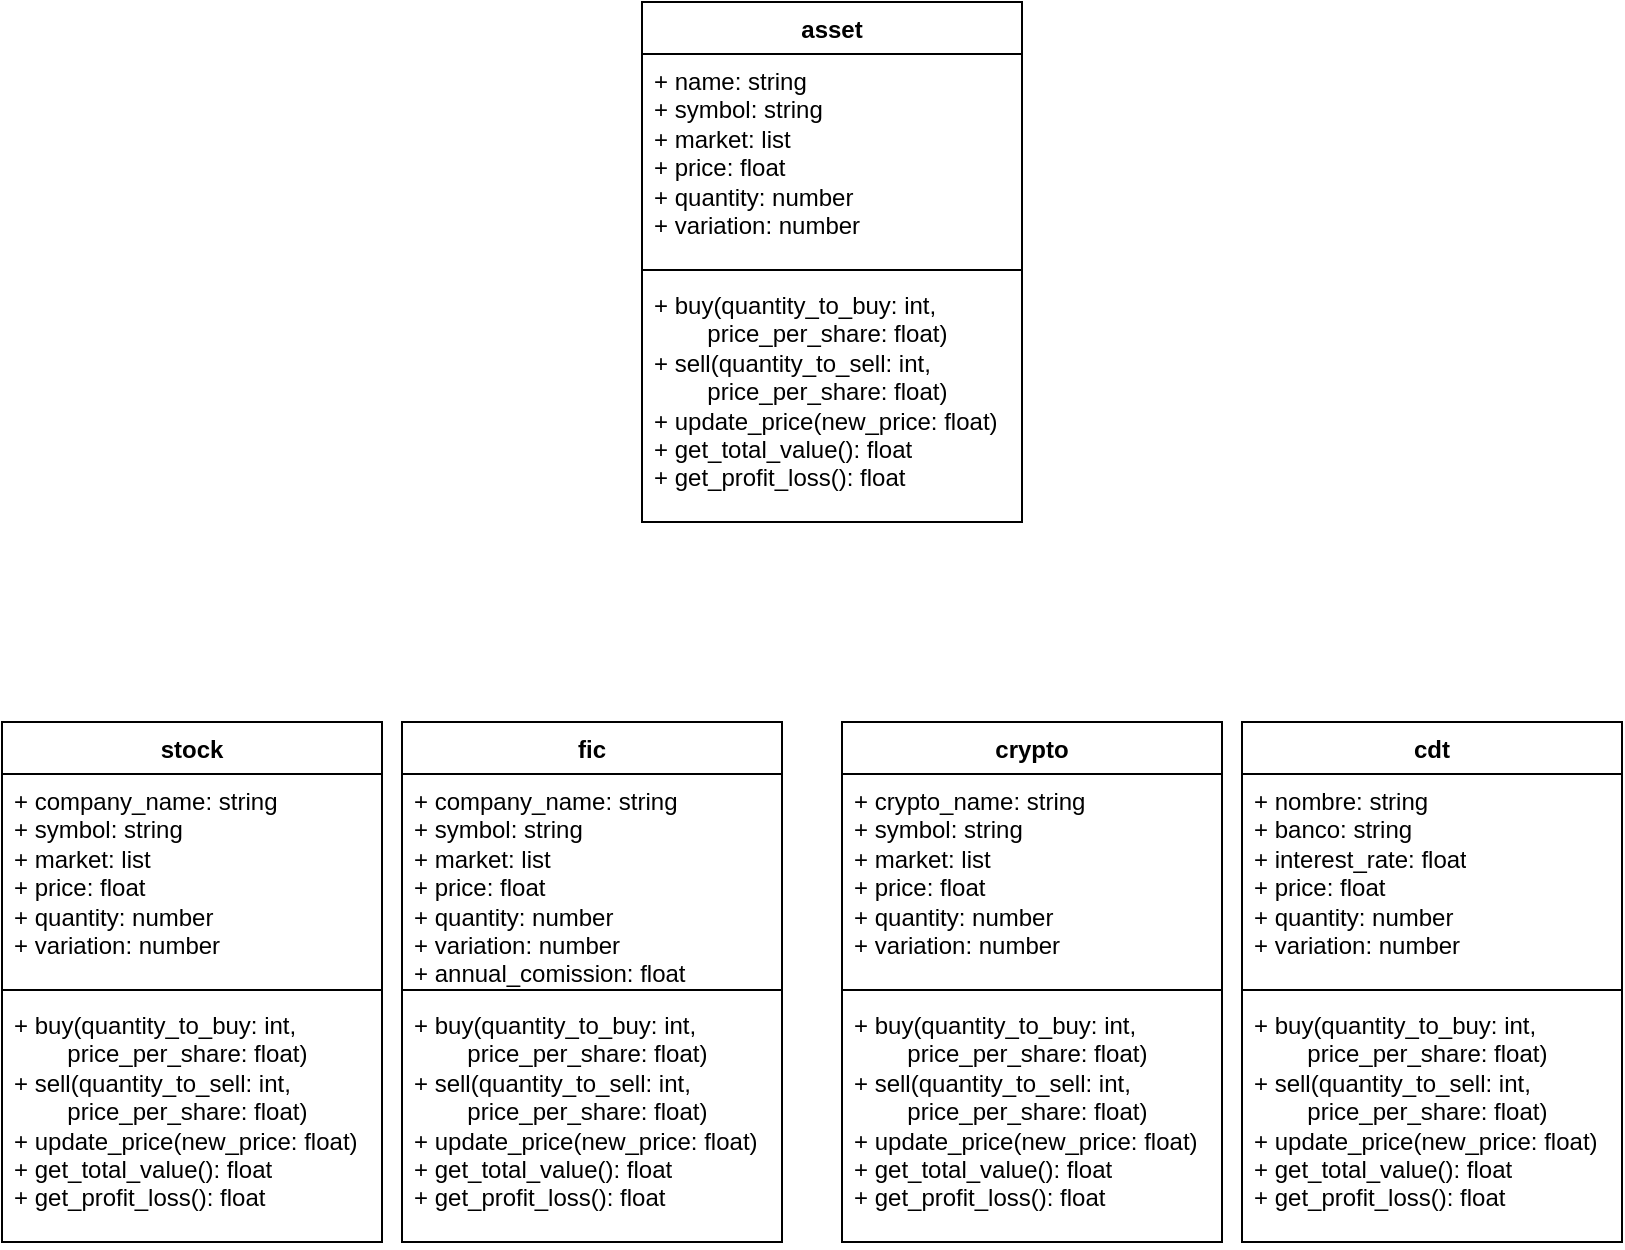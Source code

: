 <mxfile version="24.2.5" type="device">
  <diagram name="Page-1" id="6ASWUJbFvLEGHsiecVGE">
    <mxGraphModel dx="1434" dy="870" grid="1" gridSize="10" guides="1" tooltips="1" connect="1" arrows="1" fold="1" page="1" pageScale="1" pageWidth="850" pageHeight="1100" math="0" shadow="0">
      <root>
        <mxCell id="0" />
        <mxCell id="1" parent="0" />
        <mxCell id="mlgFgm3ZJo_Xt7AmdiC_-1" value="asset" style="swimlane;fontStyle=1;align=center;verticalAlign=top;childLayout=stackLayout;horizontal=1;startSize=26;horizontalStack=0;resizeParent=1;resizeParentMax=0;resizeLast=0;collapsible=1;marginBottom=0;whiteSpace=wrap;html=1;" vertex="1" parent="1">
          <mxGeometry x="340" y="80" width="190" height="260" as="geometry" />
        </mxCell>
        <mxCell id="mlgFgm3ZJo_Xt7AmdiC_-2" value="+ name: string&lt;div&gt;+ symbol: string&lt;/div&gt;&lt;div&gt;+ market: list&lt;/div&gt;&lt;div&gt;+ price: float&lt;/div&gt;&lt;div&gt;+ quantity: number&lt;/div&gt;&lt;div&gt;+ variation: number&lt;/div&gt;" style="text;strokeColor=none;fillColor=none;align=left;verticalAlign=top;spacingLeft=4;spacingRight=4;overflow=hidden;rotatable=0;points=[[0,0.5],[1,0.5]];portConstraint=eastwest;whiteSpace=wrap;html=1;" vertex="1" parent="mlgFgm3ZJo_Xt7AmdiC_-1">
          <mxGeometry y="26" width="190" height="104" as="geometry" />
        </mxCell>
        <mxCell id="mlgFgm3ZJo_Xt7AmdiC_-3" value="" style="line;strokeWidth=1;fillColor=none;align=left;verticalAlign=middle;spacingTop=-1;spacingLeft=3;spacingRight=3;rotatable=0;labelPosition=right;points=[];portConstraint=eastwest;strokeColor=inherit;" vertex="1" parent="mlgFgm3ZJo_Xt7AmdiC_-1">
          <mxGeometry y="130" width="190" height="8" as="geometry" />
        </mxCell>
        <mxCell id="mlgFgm3ZJo_Xt7AmdiC_-4" value="+ buy(quantity_to_buy: int,&lt;div&gt;&lt;span style=&quot;white-space: pre;&quot;&gt;&#x9;&lt;/span&gt;price_per_share: float)&lt;/div&gt;&lt;div&gt;+ sell(quantity_to_sell: int,&lt;/div&gt;&lt;div&gt;&lt;span style=&quot;white-space: pre;&quot;&gt;&#x9;&lt;/span&gt;price_per_share: float)&lt;/div&gt;&lt;div&gt;+ update_price(new_price: float)&lt;/div&gt;&lt;div&gt;+ get_total_value(): float&lt;/div&gt;&lt;div&gt;+ get_profit_loss(): float&lt;br&gt;&lt;div&gt;&lt;span style=&quot;white-space: pre;&quot;&gt;&#x9;&lt;/span&gt;&lt;br&gt;&lt;/div&gt;&lt;/div&gt;" style="text;strokeColor=none;fillColor=none;align=left;verticalAlign=top;spacingLeft=4;spacingRight=4;overflow=hidden;rotatable=0;points=[[0,0.5],[1,0.5]];portConstraint=eastwest;whiteSpace=wrap;html=1;" vertex="1" parent="mlgFgm3ZJo_Xt7AmdiC_-1">
          <mxGeometry y="138" width="190" height="122" as="geometry" />
        </mxCell>
        <mxCell id="mlgFgm3ZJo_Xt7AmdiC_-5" value="stock" style="swimlane;fontStyle=1;align=center;verticalAlign=top;childLayout=stackLayout;horizontal=1;startSize=26;horizontalStack=0;resizeParent=1;resizeParentMax=0;resizeLast=0;collapsible=1;marginBottom=0;whiteSpace=wrap;html=1;" vertex="1" parent="1">
          <mxGeometry x="20" y="440" width="190" height="260" as="geometry" />
        </mxCell>
        <mxCell id="mlgFgm3ZJo_Xt7AmdiC_-6" value="+ company_name: string&lt;div&gt;+ symbol: string&lt;/div&gt;&lt;div&gt;+ market: list&lt;/div&gt;&lt;div&gt;+ price: float&lt;/div&gt;&lt;div&gt;+ quantity: number&lt;/div&gt;&lt;div&gt;+ variation: number&lt;/div&gt;" style="text;strokeColor=none;fillColor=none;align=left;verticalAlign=top;spacingLeft=4;spacingRight=4;overflow=hidden;rotatable=0;points=[[0,0.5],[1,0.5]];portConstraint=eastwest;whiteSpace=wrap;html=1;" vertex="1" parent="mlgFgm3ZJo_Xt7AmdiC_-5">
          <mxGeometry y="26" width="190" height="104" as="geometry" />
        </mxCell>
        <mxCell id="mlgFgm3ZJo_Xt7AmdiC_-7" value="" style="line;strokeWidth=1;fillColor=none;align=left;verticalAlign=middle;spacingTop=-1;spacingLeft=3;spacingRight=3;rotatable=0;labelPosition=right;points=[];portConstraint=eastwest;strokeColor=inherit;" vertex="1" parent="mlgFgm3ZJo_Xt7AmdiC_-5">
          <mxGeometry y="130" width="190" height="8" as="geometry" />
        </mxCell>
        <mxCell id="mlgFgm3ZJo_Xt7AmdiC_-8" value="+ buy(quantity_to_buy: int,&lt;div&gt;&lt;span style=&quot;white-space: pre;&quot;&gt;&#x9;&lt;/span&gt;price_per_share: float)&lt;/div&gt;&lt;div&gt;+ sell(quantity_to_sell: int,&lt;/div&gt;&lt;div&gt;&lt;span style=&quot;white-space: pre;&quot;&gt;&#x9;&lt;/span&gt;price_per_share: float)&lt;/div&gt;&lt;div&gt;+ update_price(new_price: float)&lt;/div&gt;&lt;div&gt;+ get_total_value(): float&lt;/div&gt;&lt;div&gt;+ get_profit_loss(): float&lt;br&gt;&lt;div&gt;&lt;span style=&quot;white-space: pre;&quot;&gt;&#x9;&lt;/span&gt;&lt;br&gt;&lt;/div&gt;&lt;/div&gt;" style="text;strokeColor=none;fillColor=none;align=left;verticalAlign=top;spacingLeft=4;spacingRight=4;overflow=hidden;rotatable=0;points=[[0,0.5],[1,0.5]];portConstraint=eastwest;whiteSpace=wrap;html=1;" vertex="1" parent="mlgFgm3ZJo_Xt7AmdiC_-5">
          <mxGeometry y="138" width="190" height="122" as="geometry" />
        </mxCell>
        <mxCell id="mlgFgm3ZJo_Xt7AmdiC_-9" value="fic" style="swimlane;fontStyle=1;align=center;verticalAlign=top;childLayout=stackLayout;horizontal=1;startSize=26;horizontalStack=0;resizeParent=1;resizeParentMax=0;resizeLast=0;collapsible=1;marginBottom=0;whiteSpace=wrap;html=1;" vertex="1" parent="1">
          <mxGeometry x="220" y="440" width="190" height="260" as="geometry" />
        </mxCell>
        <mxCell id="mlgFgm3ZJo_Xt7AmdiC_-10" value="+ company_name: string&lt;div&gt;+ symbol: string&lt;/div&gt;&lt;div&gt;+ market: list&lt;/div&gt;&lt;div&gt;+ price: float&lt;/div&gt;&lt;div&gt;+ quantity: number&lt;/div&gt;&lt;div&gt;+ variation: number&lt;/div&gt;&lt;div&gt;+ annual_comission: float&lt;/div&gt;" style="text;strokeColor=none;fillColor=none;align=left;verticalAlign=top;spacingLeft=4;spacingRight=4;overflow=hidden;rotatable=0;points=[[0,0.5],[1,0.5]];portConstraint=eastwest;whiteSpace=wrap;html=1;" vertex="1" parent="mlgFgm3ZJo_Xt7AmdiC_-9">
          <mxGeometry y="26" width="190" height="104" as="geometry" />
        </mxCell>
        <mxCell id="mlgFgm3ZJo_Xt7AmdiC_-11" value="" style="line;strokeWidth=1;fillColor=none;align=left;verticalAlign=middle;spacingTop=-1;spacingLeft=3;spacingRight=3;rotatable=0;labelPosition=right;points=[];portConstraint=eastwest;strokeColor=inherit;" vertex="1" parent="mlgFgm3ZJo_Xt7AmdiC_-9">
          <mxGeometry y="130" width="190" height="8" as="geometry" />
        </mxCell>
        <mxCell id="mlgFgm3ZJo_Xt7AmdiC_-12" value="+ buy(quantity_to_buy: int,&lt;div&gt;&lt;span style=&quot;white-space: pre;&quot;&gt;&#x9;&lt;/span&gt;price_per_share: float)&lt;/div&gt;&lt;div&gt;+ sell(quantity_to_sell: int,&lt;/div&gt;&lt;div&gt;&lt;span style=&quot;white-space: pre;&quot;&gt;&#x9;&lt;/span&gt;price_per_share: float)&lt;/div&gt;&lt;div&gt;+ update_price(new_price: float)&lt;/div&gt;&lt;div&gt;+ get_total_value(): float&lt;/div&gt;&lt;div&gt;+ get_profit_loss(): float&lt;br&gt;&lt;div&gt;&lt;span style=&quot;white-space: pre;&quot;&gt;&#x9;&lt;/span&gt;&lt;br&gt;&lt;/div&gt;&lt;/div&gt;" style="text;strokeColor=none;fillColor=none;align=left;verticalAlign=top;spacingLeft=4;spacingRight=4;overflow=hidden;rotatable=0;points=[[0,0.5],[1,0.5]];portConstraint=eastwest;whiteSpace=wrap;html=1;" vertex="1" parent="mlgFgm3ZJo_Xt7AmdiC_-9">
          <mxGeometry y="138" width="190" height="122" as="geometry" />
        </mxCell>
        <mxCell id="mlgFgm3ZJo_Xt7AmdiC_-13" value="crypto" style="swimlane;fontStyle=1;align=center;verticalAlign=top;childLayout=stackLayout;horizontal=1;startSize=26;horizontalStack=0;resizeParent=1;resizeParentMax=0;resizeLast=0;collapsible=1;marginBottom=0;whiteSpace=wrap;html=1;" vertex="1" parent="1">
          <mxGeometry x="440" y="440" width="190" height="260" as="geometry" />
        </mxCell>
        <mxCell id="mlgFgm3ZJo_Xt7AmdiC_-14" value="+ crypto_name: string&lt;div&gt;+ symbol: string&lt;/div&gt;&lt;div&gt;+ market: list&lt;/div&gt;&lt;div&gt;+ price: float&lt;/div&gt;&lt;div&gt;+ quantity: number&lt;/div&gt;&lt;div&gt;+ variation: number&lt;/div&gt;" style="text;strokeColor=none;fillColor=none;align=left;verticalAlign=top;spacingLeft=4;spacingRight=4;overflow=hidden;rotatable=0;points=[[0,0.5],[1,0.5]];portConstraint=eastwest;whiteSpace=wrap;html=1;" vertex="1" parent="mlgFgm3ZJo_Xt7AmdiC_-13">
          <mxGeometry y="26" width="190" height="104" as="geometry" />
        </mxCell>
        <mxCell id="mlgFgm3ZJo_Xt7AmdiC_-15" value="" style="line;strokeWidth=1;fillColor=none;align=left;verticalAlign=middle;spacingTop=-1;spacingLeft=3;spacingRight=3;rotatable=0;labelPosition=right;points=[];portConstraint=eastwest;strokeColor=inherit;" vertex="1" parent="mlgFgm3ZJo_Xt7AmdiC_-13">
          <mxGeometry y="130" width="190" height="8" as="geometry" />
        </mxCell>
        <mxCell id="mlgFgm3ZJo_Xt7AmdiC_-16" value="+ buy(quantity_to_buy: int,&lt;div&gt;&lt;span style=&quot;white-space: pre;&quot;&gt;&#x9;&lt;/span&gt;price_per_share: float)&lt;/div&gt;&lt;div&gt;+ sell(quantity_to_sell: int,&lt;/div&gt;&lt;div&gt;&lt;span style=&quot;white-space: pre;&quot;&gt;&#x9;&lt;/span&gt;price_per_share: float)&lt;/div&gt;&lt;div&gt;+ update_price(new_price: float)&lt;/div&gt;&lt;div&gt;+ get_total_value(): float&lt;/div&gt;&lt;div&gt;+ get_profit_loss(): float&lt;br&gt;&lt;div&gt;&lt;span style=&quot;white-space: pre;&quot;&gt;&#x9;&lt;/span&gt;&lt;br&gt;&lt;/div&gt;&lt;/div&gt;" style="text;strokeColor=none;fillColor=none;align=left;verticalAlign=top;spacingLeft=4;spacingRight=4;overflow=hidden;rotatable=0;points=[[0,0.5],[1,0.5]];portConstraint=eastwest;whiteSpace=wrap;html=1;" vertex="1" parent="mlgFgm3ZJo_Xt7AmdiC_-13">
          <mxGeometry y="138" width="190" height="122" as="geometry" />
        </mxCell>
        <mxCell id="mlgFgm3ZJo_Xt7AmdiC_-17" value="cdt" style="swimlane;fontStyle=1;align=center;verticalAlign=top;childLayout=stackLayout;horizontal=1;startSize=26;horizontalStack=0;resizeParent=1;resizeParentMax=0;resizeLast=0;collapsible=1;marginBottom=0;whiteSpace=wrap;html=1;" vertex="1" parent="1">
          <mxGeometry x="640" y="440" width="190" height="260" as="geometry" />
        </mxCell>
        <mxCell id="mlgFgm3ZJo_Xt7AmdiC_-18" value="+ nombre: string&lt;div&gt;+ banco: string&lt;/div&gt;&lt;div&gt;+ interest_rate: float&lt;/div&gt;&lt;div&gt;+ price: float&lt;/div&gt;&lt;div&gt;+ quantity: number&lt;/div&gt;&lt;div&gt;+ variation: number&lt;/div&gt;" style="text;strokeColor=none;fillColor=none;align=left;verticalAlign=top;spacingLeft=4;spacingRight=4;overflow=hidden;rotatable=0;points=[[0,0.5],[1,0.5]];portConstraint=eastwest;whiteSpace=wrap;html=1;" vertex="1" parent="mlgFgm3ZJo_Xt7AmdiC_-17">
          <mxGeometry y="26" width="190" height="104" as="geometry" />
        </mxCell>
        <mxCell id="mlgFgm3ZJo_Xt7AmdiC_-19" value="" style="line;strokeWidth=1;fillColor=none;align=left;verticalAlign=middle;spacingTop=-1;spacingLeft=3;spacingRight=3;rotatable=0;labelPosition=right;points=[];portConstraint=eastwest;strokeColor=inherit;" vertex="1" parent="mlgFgm3ZJo_Xt7AmdiC_-17">
          <mxGeometry y="130" width="190" height="8" as="geometry" />
        </mxCell>
        <mxCell id="mlgFgm3ZJo_Xt7AmdiC_-20" value="+ buy(quantity_to_buy: int,&lt;div&gt;&lt;span style=&quot;white-space: pre;&quot;&gt;&#x9;&lt;/span&gt;price_per_share: float)&lt;/div&gt;&lt;div&gt;+ sell(quantity_to_sell: int,&lt;/div&gt;&lt;div&gt;&lt;span style=&quot;white-space: pre;&quot;&gt;&#x9;&lt;/span&gt;price_per_share: float)&lt;/div&gt;&lt;div&gt;+ update_price(new_price: float)&lt;/div&gt;&lt;div&gt;+ get_total_value(): float&lt;/div&gt;&lt;div&gt;+ get_profit_loss(): float&lt;br&gt;&lt;div&gt;&lt;span style=&quot;white-space: pre;&quot;&gt;&#x9;&lt;/span&gt;&lt;br&gt;&lt;/div&gt;&lt;/div&gt;" style="text;strokeColor=none;fillColor=none;align=left;verticalAlign=top;spacingLeft=4;spacingRight=4;overflow=hidden;rotatable=0;points=[[0,0.5],[1,0.5]];portConstraint=eastwest;whiteSpace=wrap;html=1;" vertex="1" parent="mlgFgm3ZJo_Xt7AmdiC_-17">
          <mxGeometry y="138" width="190" height="122" as="geometry" />
        </mxCell>
      </root>
    </mxGraphModel>
  </diagram>
</mxfile>
